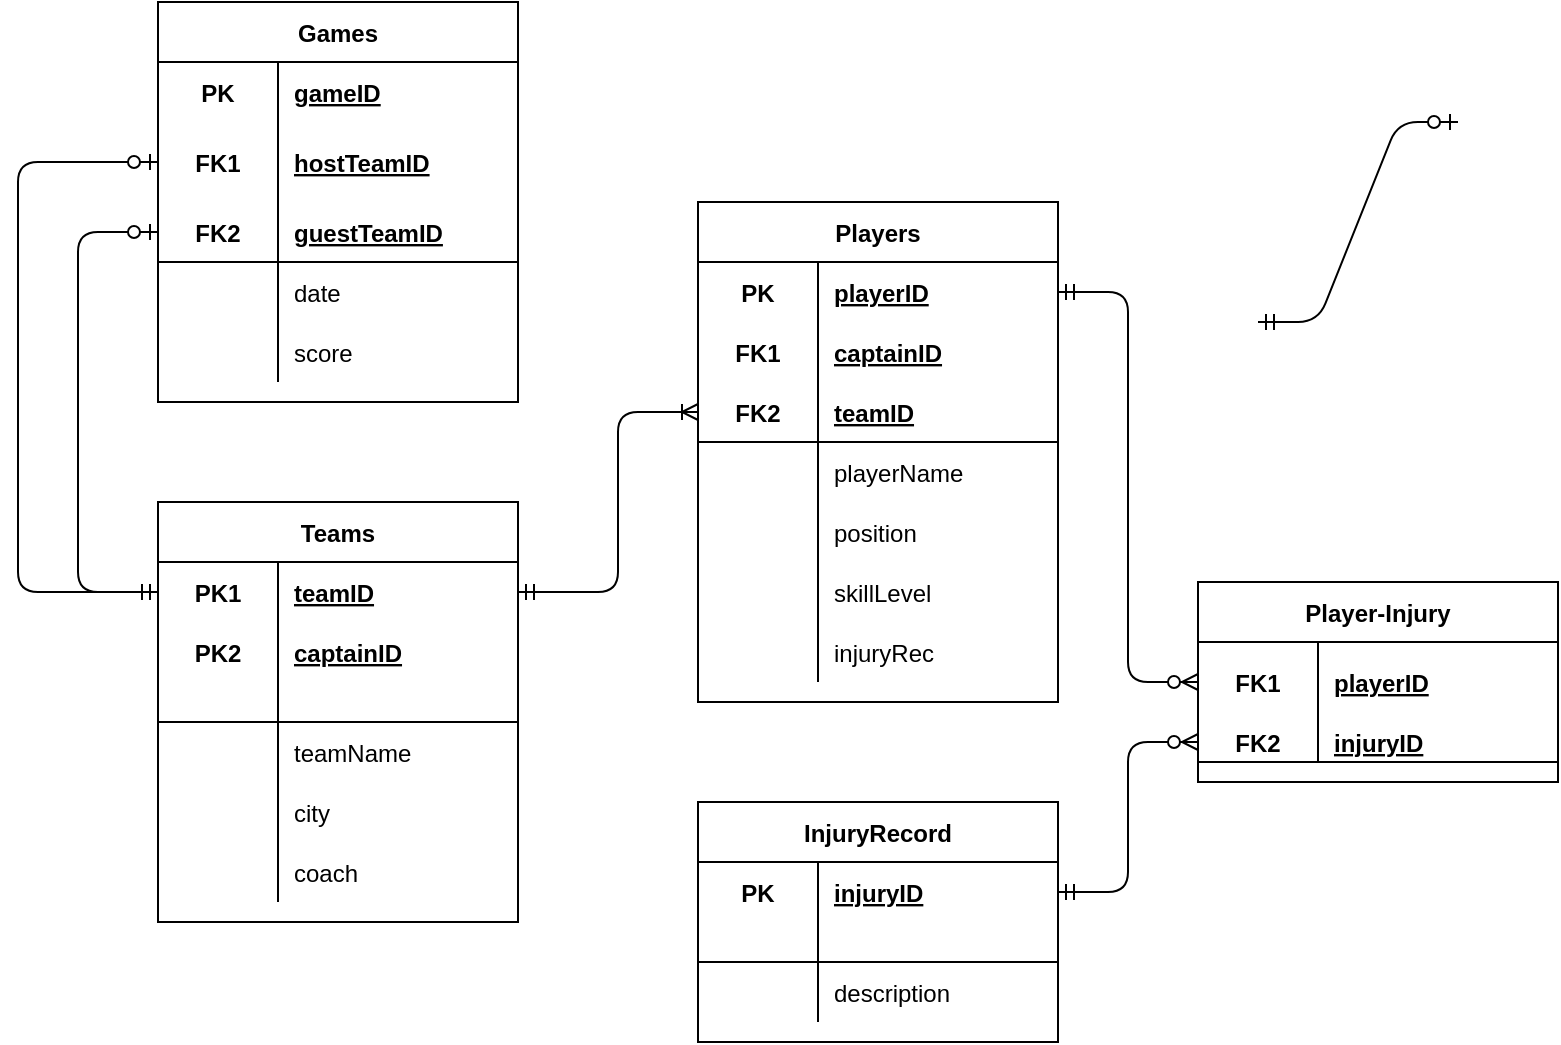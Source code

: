 <mxfile version="13.5.1" type="device"><diagram id="R2lEEEUBdFMjLlhIrx00" name="Page-1"><mxGraphModel dx="838" dy="480" grid="1" gridSize="10" guides="1" tooltips="1" connect="1" arrows="1" fold="1" page="1" pageScale="1" pageWidth="850" pageHeight="1100" math="0" shadow="0" extFonts="Permanent Marker^https://fonts.googleapis.com/css?family=Permanent+Marker"><root><mxCell id="0"/><mxCell id="1" parent="0"/><mxCell id="avNQmjKHIyaDAn_4l4lE-67" value="Games" style="shape=table;startSize=30;container=1;collapsible=1;childLayout=tableLayout;fixedRows=1;rowLines=0;fontStyle=1;align=center;resizeLast=1;" parent="1" vertex="1"><mxGeometry x="120" y="140" width="180" height="200" as="geometry"/></mxCell><mxCell id="avNQmjKHIyaDAn_4l4lE-68" value="" style="shape=partialRectangle;collapsible=0;dropTarget=0;pointerEvents=0;fillColor=none;top=0;left=0;bottom=0;right=0;points=[[0,0.5],[1,0.5]];portConstraint=eastwest;" parent="avNQmjKHIyaDAn_4l4lE-67" vertex="1"><mxGeometry y="30" width="180" height="30" as="geometry"/></mxCell><mxCell id="avNQmjKHIyaDAn_4l4lE-69" value="PK" style="shape=partialRectangle;connectable=0;fillColor=none;top=0;left=0;bottom=0;right=0;fontStyle=1;overflow=hidden;" parent="avNQmjKHIyaDAn_4l4lE-68" vertex="1"><mxGeometry width="60" height="30" as="geometry"/></mxCell><mxCell id="avNQmjKHIyaDAn_4l4lE-70" value="gameID" style="shape=partialRectangle;connectable=0;fillColor=none;top=0;left=0;bottom=0;right=0;align=left;spacingLeft=6;fontStyle=5;overflow=hidden;" parent="avNQmjKHIyaDAn_4l4lE-68" vertex="1"><mxGeometry x="60" width="120" height="30" as="geometry"/></mxCell><mxCell id="avNQmjKHIyaDAn_4l4lE-89" style="shape=partialRectangle;collapsible=0;dropTarget=0;pointerEvents=0;fillColor=none;top=0;left=0;bottom=0;right=0;points=[[0,0.5],[1,0.5]];portConstraint=eastwest;" parent="avNQmjKHIyaDAn_4l4lE-67" vertex="1"><mxGeometry y="60" width="180" height="40" as="geometry"/></mxCell><mxCell id="avNQmjKHIyaDAn_4l4lE-90" value="FK1" style="shape=partialRectangle;connectable=0;fillColor=none;top=0;left=0;bottom=0;right=0;fontStyle=1;overflow=hidden;" parent="avNQmjKHIyaDAn_4l4lE-89" vertex="1"><mxGeometry width="60" height="40" as="geometry"/></mxCell><mxCell id="avNQmjKHIyaDAn_4l4lE-91" value="hostTeamID" style="shape=partialRectangle;connectable=0;fillColor=none;top=0;left=0;bottom=0;right=0;align=left;spacingLeft=6;fontStyle=5;overflow=hidden;" parent="avNQmjKHIyaDAn_4l4lE-89" vertex="1"><mxGeometry x="60" width="120" height="40" as="geometry"/></mxCell><mxCell id="avNQmjKHIyaDAn_4l4lE-71" value="" style="shape=partialRectangle;collapsible=0;dropTarget=0;pointerEvents=0;fillColor=none;top=0;left=0;bottom=1;right=0;points=[[0,0.5],[1,0.5]];portConstraint=eastwest;" parent="avNQmjKHIyaDAn_4l4lE-67" vertex="1"><mxGeometry y="100" width="180" height="30" as="geometry"/></mxCell><mxCell id="avNQmjKHIyaDAn_4l4lE-72" value="FK2" style="shape=partialRectangle;connectable=0;fillColor=none;top=0;left=0;bottom=0;right=0;fontStyle=1;overflow=hidden;" parent="avNQmjKHIyaDAn_4l4lE-71" vertex="1"><mxGeometry width="60" height="30" as="geometry"/></mxCell><mxCell id="avNQmjKHIyaDAn_4l4lE-73" value="guestTeamID" style="shape=partialRectangle;connectable=0;fillColor=none;top=0;left=0;bottom=0;right=0;align=left;spacingLeft=6;fontStyle=5;overflow=hidden;" parent="avNQmjKHIyaDAn_4l4lE-71" vertex="1"><mxGeometry x="60" width="120" height="30" as="geometry"/></mxCell><mxCell id="avNQmjKHIyaDAn_4l4lE-74" value="" style="shape=partialRectangle;collapsible=0;dropTarget=0;pointerEvents=0;fillColor=none;top=0;left=0;bottom=0;right=0;points=[[0,0.5],[1,0.5]];portConstraint=eastwest;" parent="avNQmjKHIyaDAn_4l4lE-67" vertex="1"><mxGeometry y="130" width="180" height="30" as="geometry"/></mxCell><mxCell id="avNQmjKHIyaDAn_4l4lE-75" value="" style="shape=partialRectangle;connectable=0;fillColor=none;top=0;left=0;bottom=0;right=0;editable=1;overflow=hidden;" parent="avNQmjKHIyaDAn_4l4lE-74" vertex="1"><mxGeometry width="60" height="30" as="geometry"/></mxCell><mxCell id="avNQmjKHIyaDAn_4l4lE-76" value="date" style="shape=partialRectangle;connectable=0;fillColor=none;top=0;left=0;bottom=0;right=0;align=left;spacingLeft=6;overflow=hidden;" parent="avNQmjKHIyaDAn_4l4lE-74" vertex="1"><mxGeometry x="60" width="120" height="30" as="geometry"/></mxCell><mxCell id="avNQmjKHIyaDAn_4l4lE-103" style="shape=partialRectangle;collapsible=0;dropTarget=0;pointerEvents=0;fillColor=none;top=0;left=0;bottom=0;right=0;points=[[0,0.5],[1,0.5]];portConstraint=eastwest;" parent="avNQmjKHIyaDAn_4l4lE-67" vertex="1"><mxGeometry y="160" width="180" height="30" as="geometry"/></mxCell><mxCell id="avNQmjKHIyaDAn_4l4lE-104" style="shape=partialRectangle;connectable=0;fillColor=none;top=0;left=0;bottom=0;right=0;editable=1;overflow=hidden;" parent="avNQmjKHIyaDAn_4l4lE-103" vertex="1"><mxGeometry width="60" height="30" as="geometry"/></mxCell><mxCell id="avNQmjKHIyaDAn_4l4lE-105" value="score" style="shape=partialRectangle;connectable=0;fillColor=none;top=0;left=0;bottom=0;right=0;align=left;spacingLeft=6;overflow=hidden;" parent="avNQmjKHIyaDAn_4l4lE-103" vertex="1"><mxGeometry x="60" width="120" height="30" as="geometry"/></mxCell><mxCell id="avNQmjKHIyaDAn_4l4lE-1" value="Teams" style="shape=table;startSize=30;container=1;collapsible=1;childLayout=tableLayout;fixedRows=1;rowLines=0;fontStyle=1;align=center;resizeLast=1;" parent="1" vertex="1"><mxGeometry x="120" y="390" width="180" height="210" as="geometry"/></mxCell><mxCell id="avNQmjKHIyaDAn_4l4lE-2" value="" style="shape=partialRectangle;collapsible=0;dropTarget=0;pointerEvents=0;fillColor=none;top=0;left=0;bottom=0;right=0;points=[[0,0.5],[1,0.5]];portConstraint=eastwest;" parent="avNQmjKHIyaDAn_4l4lE-1" vertex="1"><mxGeometry y="30" width="180" height="30" as="geometry"/></mxCell><mxCell id="avNQmjKHIyaDAn_4l4lE-3" value="PK1" style="shape=partialRectangle;connectable=0;fillColor=none;top=0;left=0;bottom=0;right=0;fontStyle=1;overflow=hidden;" parent="avNQmjKHIyaDAn_4l4lE-2" vertex="1"><mxGeometry width="60" height="30" as="geometry"/></mxCell><mxCell id="avNQmjKHIyaDAn_4l4lE-4" value="teamID" style="shape=partialRectangle;connectable=0;fillColor=none;top=0;left=0;bottom=0;right=0;align=left;spacingLeft=6;fontStyle=5;overflow=hidden;" parent="avNQmjKHIyaDAn_4l4lE-2" vertex="1"><mxGeometry x="60" width="120" height="30" as="geometry"/></mxCell><mxCell id="qwlhuE3BWpVmf_BMFJ3l-38" style="shape=partialRectangle;collapsible=0;dropTarget=0;pointerEvents=0;fillColor=none;top=0;left=0;bottom=0;right=0;points=[[0,0.5],[1,0.5]];portConstraint=eastwest;" vertex="1" parent="avNQmjKHIyaDAn_4l4lE-1"><mxGeometry y="60" width="180" height="30" as="geometry"/></mxCell><mxCell id="qwlhuE3BWpVmf_BMFJ3l-39" value="PK2" style="shape=partialRectangle;connectable=0;fillColor=none;top=0;left=0;bottom=0;right=0;fontStyle=1;overflow=hidden;" vertex="1" parent="qwlhuE3BWpVmf_BMFJ3l-38"><mxGeometry width="60" height="30" as="geometry"/></mxCell><mxCell id="qwlhuE3BWpVmf_BMFJ3l-40" value="captainID" style="shape=partialRectangle;connectable=0;fillColor=none;top=0;left=0;bottom=0;right=0;align=left;spacingLeft=6;fontStyle=5;overflow=hidden;" vertex="1" parent="qwlhuE3BWpVmf_BMFJ3l-38"><mxGeometry x="60" width="120" height="30" as="geometry"/></mxCell><mxCell id="avNQmjKHIyaDAn_4l4lE-5" value="" style="shape=partialRectangle;collapsible=0;dropTarget=0;pointerEvents=0;fillColor=none;top=0;left=0;bottom=1;right=0;points=[[0,0.5],[1,0.5]];portConstraint=eastwest;" parent="avNQmjKHIyaDAn_4l4lE-1" vertex="1"><mxGeometry y="90" width="180" height="20" as="geometry"/></mxCell><mxCell id="avNQmjKHIyaDAn_4l4lE-6" value="" style="shape=partialRectangle;connectable=0;fillColor=none;top=0;left=0;bottom=0;right=0;fontStyle=1;overflow=hidden;" parent="avNQmjKHIyaDAn_4l4lE-5" vertex="1"><mxGeometry width="60" height="20" as="geometry"/></mxCell><mxCell id="avNQmjKHIyaDAn_4l4lE-7" value="" style="shape=partialRectangle;connectable=0;fillColor=none;top=0;left=0;bottom=0;right=0;align=left;spacingLeft=6;fontStyle=5;overflow=hidden;" parent="avNQmjKHIyaDAn_4l4lE-5" vertex="1"><mxGeometry x="60" width="120" height="20" as="geometry"/></mxCell><mxCell id="avNQmjKHIyaDAn_4l4lE-8" value="" style="shape=partialRectangle;collapsible=0;dropTarget=0;pointerEvents=0;fillColor=none;top=0;left=0;bottom=0;right=0;points=[[0,0.5],[1,0.5]];portConstraint=eastwest;" parent="avNQmjKHIyaDAn_4l4lE-1" vertex="1"><mxGeometry y="110" width="180" height="30" as="geometry"/></mxCell><mxCell id="avNQmjKHIyaDAn_4l4lE-9" value="" style="shape=partialRectangle;connectable=0;fillColor=none;top=0;left=0;bottom=0;right=0;editable=1;overflow=hidden;" parent="avNQmjKHIyaDAn_4l4lE-8" vertex="1"><mxGeometry width="60" height="30" as="geometry"/></mxCell><mxCell id="avNQmjKHIyaDAn_4l4lE-10" value="teamName" style="shape=partialRectangle;connectable=0;fillColor=none;top=0;left=0;bottom=0;right=0;align=left;spacingLeft=6;overflow=hidden;" parent="avNQmjKHIyaDAn_4l4lE-8" vertex="1"><mxGeometry x="60" width="120" height="30" as="geometry"/></mxCell><mxCell id="avNQmjKHIyaDAn_4l4lE-33" style="shape=partialRectangle;collapsible=0;dropTarget=0;pointerEvents=0;fillColor=none;top=0;left=0;bottom=0;right=0;points=[[0,0.5],[1,0.5]];portConstraint=eastwest;" parent="avNQmjKHIyaDAn_4l4lE-1" vertex="1"><mxGeometry y="140" width="180" height="30" as="geometry"/></mxCell><mxCell id="avNQmjKHIyaDAn_4l4lE-34" style="shape=partialRectangle;connectable=0;fillColor=none;top=0;left=0;bottom=0;right=0;editable=1;overflow=hidden;" parent="avNQmjKHIyaDAn_4l4lE-33" vertex="1"><mxGeometry width="60" height="30" as="geometry"/></mxCell><mxCell id="avNQmjKHIyaDAn_4l4lE-35" value="city" style="shape=partialRectangle;connectable=0;fillColor=none;top=0;left=0;bottom=0;right=0;align=left;spacingLeft=6;overflow=hidden;" parent="avNQmjKHIyaDAn_4l4lE-33" vertex="1"><mxGeometry x="60" width="120" height="30" as="geometry"/></mxCell><mxCell id="avNQmjKHIyaDAn_4l4lE-30" style="shape=partialRectangle;collapsible=0;dropTarget=0;pointerEvents=0;fillColor=none;top=0;left=0;bottom=0;right=0;points=[[0,0.5],[1,0.5]];portConstraint=eastwest;" parent="avNQmjKHIyaDAn_4l4lE-1" vertex="1"><mxGeometry y="170" width="180" height="30" as="geometry"/></mxCell><mxCell id="avNQmjKHIyaDAn_4l4lE-31" style="shape=partialRectangle;connectable=0;fillColor=none;top=0;left=0;bottom=0;right=0;editable=1;overflow=hidden;" parent="avNQmjKHIyaDAn_4l4lE-30" vertex="1"><mxGeometry width="60" height="30" as="geometry"/></mxCell><mxCell id="avNQmjKHIyaDAn_4l4lE-32" value="coach" style="shape=partialRectangle;connectable=0;fillColor=none;top=0;left=0;bottom=0;right=0;align=left;spacingLeft=6;overflow=hidden;" parent="avNQmjKHIyaDAn_4l4lE-30" vertex="1"><mxGeometry x="60" width="120" height="30" as="geometry"/></mxCell><mxCell id="avNQmjKHIyaDAn_4l4lE-93" value="" style="edgeStyle=elbowEdgeStyle;fontSize=12;html=1;endArrow=ERoneToMany;startArrow=ERmandOne;entryX=0;entryY=0.5;entryDx=0;entryDy=0;exitX=1;exitY=0.5;exitDx=0;exitDy=0;" parent="1" source="avNQmjKHIyaDAn_4l4lE-2" target="avNQmjKHIyaDAn_4l4lE-18" edge="1"><mxGeometry width="100" height="100" relative="1" as="geometry"><mxPoint x="420" y="420" as="sourcePoint"/><mxPoint x="80" y="520" as="targetPoint"/><Array as="points"><mxPoint x="350" y="380"/></Array></mxGeometry></mxCell><mxCell id="avNQmjKHIyaDAn_4l4lE-14" value="Players" style="shape=table;startSize=30;container=1;collapsible=1;childLayout=tableLayout;fixedRows=1;rowLines=0;fontStyle=1;align=center;resizeLast=1;" parent="1" vertex="1"><mxGeometry x="390" y="240" width="180" height="250" as="geometry"/></mxCell><mxCell id="avNQmjKHIyaDAn_4l4lE-15" value="" style="shape=partialRectangle;collapsible=0;dropTarget=0;pointerEvents=0;fillColor=none;top=0;left=0;bottom=0;right=0;points=[[0,0.5],[1,0.5]];portConstraint=eastwest;" parent="avNQmjKHIyaDAn_4l4lE-14" vertex="1"><mxGeometry y="30" width="180" height="30" as="geometry"/></mxCell><mxCell id="avNQmjKHIyaDAn_4l4lE-16" value="PK" style="shape=partialRectangle;connectable=0;fillColor=none;top=0;left=0;bottom=0;right=0;fontStyle=1;overflow=hidden;" parent="avNQmjKHIyaDAn_4l4lE-15" vertex="1"><mxGeometry width="60" height="30" as="geometry"/></mxCell><mxCell id="avNQmjKHIyaDAn_4l4lE-17" value="playerID" style="shape=partialRectangle;connectable=0;fillColor=none;top=0;left=0;bottom=0;right=0;align=left;spacingLeft=6;fontStyle=5;overflow=hidden;" parent="avNQmjKHIyaDAn_4l4lE-15" vertex="1"><mxGeometry x="60" width="120" height="30" as="geometry"/></mxCell><mxCell id="avNQmjKHIyaDAn_4l4lE-107" style="shape=partialRectangle;collapsible=0;dropTarget=0;pointerEvents=0;fillColor=none;top=0;left=0;bottom=0;right=0;points=[[0,0.5],[1,0.5]];portConstraint=eastwest;" parent="avNQmjKHIyaDAn_4l4lE-14" vertex="1"><mxGeometry y="60" width="180" height="30" as="geometry"/></mxCell><mxCell id="avNQmjKHIyaDAn_4l4lE-108" value="FK1" style="shape=partialRectangle;connectable=0;fillColor=none;top=0;left=0;bottom=0;right=0;fontStyle=1;overflow=hidden;" parent="avNQmjKHIyaDAn_4l4lE-107" vertex="1"><mxGeometry width="60" height="30" as="geometry"/></mxCell><mxCell id="avNQmjKHIyaDAn_4l4lE-109" value="captainID" style="shape=partialRectangle;connectable=0;fillColor=none;top=0;left=0;bottom=0;right=0;align=left;spacingLeft=6;fontStyle=5;overflow=hidden;" parent="avNQmjKHIyaDAn_4l4lE-107" vertex="1"><mxGeometry x="60" width="120" height="30" as="geometry"/></mxCell><mxCell id="avNQmjKHIyaDAn_4l4lE-18" value="" style="shape=partialRectangle;collapsible=0;dropTarget=0;pointerEvents=0;fillColor=none;top=0;left=0;bottom=1;right=0;points=[[0,0.5],[1,0.5]];portConstraint=eastwest;" parent="avNQmjKHIyaDAn_4l4lE-14" vertex="1"><mxGeometry y="90" width="180" height="30" as="geometry"/></mxCell><mxCell id="avNQmjKHIyaDAn_4l4lE-19" value="FK2" style="shape=partialRectangle;connectable=0;fillColor=none;top=0;left=0;bottom=0;right=0;fontStyle=1;overflow=hidden;" parent="avNQmjKHIyaDAn_4l4lE-18" vertex="1"><mxGeometry width="60" height="30" as="geometry"/></mxCell><mxCell id="avNQmjKHIyaDAn_4l4lE-20" value="teamID" style="shape=partialRectangle;connectable=0;fillColor=none;top=0;left=0;bottom=0;right=0;align=left;spacingLeft=6;fontStyle=5;overflow=hidden;" parent="avNQmjKHIyaDAn_4l4lE-18" vertex="1"><mxGeometry x="60" width="120" height="30" as="geometry"/></mxCell><mxCell id="avNQmjKHIyaDAn_4l4lE-21" value="" style="shape=partialRectangle;collapsible=0;dropTarget=0;pointerEvents=0;fillColor=none;top=0;left=0;bottom=0;right=0;points=[[0,0.5],[1,0.5]];portConstraint=eastwest;" parent="avNQmjKHIyaDAn_4l4lE-14" vertex="1"><mxGeometry y="120" width="180" height="30" as="geometry"/></mxCell><mxCell id="avNQmjKHIyaDAn_4l4lE-22" value="" style="shape=partialRectangle;connectable=0;fillColor=none;top=0;left=0;bottom=0;right=0;editable=1;overflow=hidden;" parent="avNQmjKHIyaDAn_4l4lE-21" vertex="1"><mxGeometry width="60" height="30" as="geometry"/></mxCell><mxCell id="avNQmjKHIyaDAn_4l4lE-23" value="playerName" style="shape=partialRectangle;connectable=0;fillColor=none;top=0;left=0;bottom=0;right=0;align=left;spacingLeft=6;overflow=hidden;" parent="avNQmjKHIyaDAn_4l4lE-21" vertex="1"><mxGeometry x="60" width="120" height="30" as="geometry"/></mxCell><mxCell id="avNQmjKHIyaDAn_4l4lE-45" style="shape=partialRectangle;collapsible=0;dropTarget=0;pointerEvents=0;fillColor=none;top=0;left=0;bottom=0;right=0;points=[[0,0.5],[1,0.5]];portConstraint=eastwest;" parent="avNQmjKHIyaDAn_4l4lE-14" vertex="1"><mxGeometry y="150" width="180" height="30" as="geometry"/></mxCell><mxCell id="avNQmjKHIyaDAn_4l4lE-46" style="shape=partialRectangle;connectable=0;fillColor=none;top=0;left=0;bottom=0;right=0;editable=1;overflow=hidden;" parent="avNQmjKHIyaDAn_4l4lE-45" vertex="1"><mxGeometry width="60" height="30" as="geometry"/></mxCell><mxCell id="avNQmjKHIyaDAn_4l4lE-47" value="position" style="shape=partialRectangle;connectable=0;fillColor=none;top=0;left=0;bottom=0;right=0;align=left;spacingLeft=6;overflow=hidden;" parent="avNQmjKHIyaDAn_4l4lE-45" vertex="1"><mxGeometry x="60" width="120" height="30" as="geometry"/></mxCell><mxCell id="avNQmjKHIyaDAn_4l4lE-42" style="shape=partialRectangle;collapsible=0;dropTarget=0;pointerEvents=0;fillColor=none;top=0;left=0;bottom=0;right=0;points=[[0,0.5],[1,0.5]];portConstraint=eastwest;" parent="avNQmjKHIyaDAn_4l4lE-14" vertex="1"><mxGeometry y="180" width="180" height="30" as="geometry"/></mxCell><mxCell id="avNQmjKHIyaDAn_4l4lE-43" style="shape=partialRectangle;connectable=0;fillColor=none;top=0;left=0;bottom=0;right=0;editable=1;overflow=hidden;" parent="avNQmjKHIyaDAn_4l4lE-42" vertex="1"><mxGeometry width="60" height="30" as="geometry"/></mxCell><mxCell id="avNQmjKHIyaDAn_4l4lE-44" value="skillLevel" style="shape=partialRectangle;connectable=0;fillColor=none;top=0;left=0;bottom=0;right=0;align=left;spacingLeft=6;overflow=hidden;" parent="avNQmjKHIyaDAn_4l4lE-42" vertex="1"><mxGeometry x="60" width="120" height="30" as="geometry"/></mxCell><mxCell id="avNQmjKHIyaDAn_4l4lE-24" value="" style="shape=partialRectangle;collapsible=0;dropTarget=0;pointerEvents=0;fillColor=none;top=0;left=0;bottom=0;right=0;points=[[0,0.5],[1,0.5]];portConstraint=eastwest;" parent="avNQmjKHIyaDAn_4l4lE-14" vertex="1"><mxGeometry y="210" width="180" height="30" as="geometry"/></mxCell><mxCell id="avNQmjKHIyaDAn_4l4lE-25" value="" style="shape=partialRectangle;connectable=0;fillColor=none;top=0;left=0;bottom=0;right=0;editable=1;overflow=hidden;" parent="avNQmjKHIyaDAn_4l4lE-24" vertex="1"><mxGeometry width="60" height="30" as="geometry"/></mxCell><mxCell id="avNQmjKHIyaDAn_4l4lE-26" value="injuryRec" style="shape=partialRectangle;connectable=0;fillColor=none;top=0;left=0;bottom=0;right=0;align=left;spacingLeft=6;overflow=hidden;" parent="avNQmjKHIyaDAn_4l4lE-24" vertex="1"><mxGeometry x="60" width="120" height="30" as="geometry"/></mxCell><mxCell id="avNQmjKHIyaDAn_4l4lE-100" style="edgeStyle=elbowEdgeStyle;rounded=0;orthogonalLoop=1;jettySize=auto;html=1;" parent="1" source="avNQmjKHIyaDAn_4l4lE-2" edge="1"><mxGeometry relative="1" as="geometry"><mxPoint x="120" y="435" as="targetPoint"/></mxGeometry></mxCell><mxCell id="avNQmjKHIyaDAn_4l4lE-102" value="" style="edgeStyle=elbowEdgeStyle;fontSize=12;html=1;endArrow=ERzeroToOne;startArrow=ERmandOne;exitX=0;exitY=0.5;exitDx=0;exitDy=0;" parent="1" source="avNQmjKHIyaDAn_4l4lE-2" edge="1"><mxGeometry width="100" height="100" relative="1" as="geometry"><mxPoint x="20" y="320" as="sourcePoint"/><mxPoint x="120" y="220" as="targetPoint"/><Array as="points"><mxPoint x="50" y="310"/></Array></mxGeometry></mxCell><mxCell id="avNQmjKHIyaDAn_4l4lE-106" value="" style="edgeStyle=elbowEdgeStyle;fontSize=12;html=1;endArrow=ERzeroToOne;startArrow=ERmandOne;exitX=0;exitY=0.5;exitDx=0;exitDy=0;entryX=0;entryY=0.5;entryDx=0;entryDy=0;" parent="1" source="avNQmjKHIyaDAn_4l4lE-2" target="avNQmjKHIyaDAn_4l4lE-71" edge="1"><mxGeometry width="100" height="100" relative="1" as="geometry"><mxPoint x="110" y="510" as="sourcePoint"/><mxPoint x="110" y="295" as="targetPoint"/><Array as="points"><mxPoint x="80" y="370"/></Array></mxGeometry></mxCell><mxCell id="qwlhuE3BWpVmf_BMFJ3l-1" value="InjuryRecord" style="shape=table;startSize=30;container=1;collapsible=1;childLayout=tableLayout;fixedRows=1;rowLines=0;fontStyle=1;align=center;resizeLast=1;" vertex="1" parent="1"><mxGeometry x="390" y="540" width="180" height="120" as="geometry"/></mxCell><mxCell id="qwlhuE3BWpVmf_BMFJ3l-2" value="" style="shape=partialRectangle;collapsible=0;dropTarget=0;pointerEvents=0;fillColor=none;top=0;left=0;bottom=0;right=0;points=[[0,0.5],[1,0.5]];portConstraint=eastwest;" vertex="1" parent="qwlhuE3BWpVmf_BMFJ3l-1"><mxGeometry y="30" width="180" height="30" as="geometry"/></mxCell><mxCell id="qwlhuE3BWpVmf_BMFJ3l-3" value="PK" style="shape=partialRectangle;connectable=0;fillColor=none;top=0;left=0;bottom=0;right=0;fontStyle=1;overflow=hidden;" vertex="1" parent="qwlhuE3BWpVmf_BMFJ3l-2"><mxGeometry width="60" height="30" as="geometry"/></mxCell><mxCell id="qwlhuE3BWpVmf_BMFJ3l-4" value="injuryID" style="shape=partialRectangle;connectable=0;fillColor=none;top=0;left=0;bottom=0;right=0;align=left;spacingLeft=6;fontStyle=5;overflow=hidden;" vertex="1" parent="qwlhuE3BWpVmf_BMFJ3l-2"><mxGeometry x="60" width="120" height="30" as="geometry"/></mxCell><mxCell id="qwlhuE3BWpVmf_BMFJ3l-8" value="" style="shape=partialRectangle;collapsible=0;dropTarget=0;pointerEvents=0;fillColor=none;top=0;left=0;bottom=1;right=0;points=[[0,0.5],[1,0.5]];portConstraint=eastwest;" vertex="1" parent="qwlhuE3BWpVmf_BMFJ3l-1"><mxGeometry y="60" width="180" height="20" as="geometry"/></mxCell><mxCell id="qwlhuE3BWpVmf_BMFJ3l-9" value="" style="shape=partialRectangle;connectable=0;fillColor=none;top=0;left=0;bottom=0;right=0;fontStyle=1;overflow=hidden;" vertex="1" parent="qwlhuE3BWpVmf_BMFJ3l-8"><mxGeometry width="60" height="20" as="geometry"/></mxCell><mxCell id="qwlhuE3BWpVmf_BMFJ3l-10" value="" style="shape=partialRectangle;connectable=0;fillColor=none;top=0;left=0;bottom=0;right=0;align=left;spacingLeft=6;fontStyle=5;overflow=hidden;" vertex="1" parent="qwlhuE3BWpVmf_BMFJ3l-8"><mxGeometry x="60" width="120" height="20" as="geometry"/></mxCell><mxCell id="qwlhuE3BWpVmf_BMFJ3l-11" value="" style="shape=partialRectangle;collapsible=0;dropTarget=0;pointerEvents=0;fillColor=none;top=0;left=0;bottom=0;right=0;points=[[0,0.5],[1,0.5]];portConstraint=eastwest;" vertex="1" parent="qwlhuE3BWpVmf_BMFJ3l-1"><mxGeometry y="80" width="180" height="30" as="geometry"/></mxCell><mxCell id="qwlhuE3BWpVmf_BMFJ3l-12" value="" style="shape=partialRectangle;connectable=0;fillColor=none;top=0;left=0;bottom=0;right=0;editable=1;overflow=hidden;" vertex="1" parent="qwlhuE3BWpVmf_BMFJ3l-11"><mxGeometry width="60" height="30" as="geometry"/></mxCell><mxCell id="qwlhuE3BWpVmf_BMFJ3l-13" value="description" style="shape=partialRectangle;connectable=0;fillColor=none;top=0;left=0;bottom=0;right=0;align=left;spacingLeft=6;overflow=hidden;" vertex="1" parent="qwlhuE3BWpVmf_BMFJ3l-11"><mxGeometry x="60" width="120" height="30" as="geometry"/></mxCell><mxCell id="qwlhuE3BWpVmf_BMFJ3l-23" value="Player-Injury" style="shape=table;startSize=30;container=1;collapsible=1;childLayout=tableLayout;fixedRows=1;rowLines=0;fontStyle=1;align=center;resizeLast=1;" vertex="1" parent="1"><mxGeometry x="640" y="430" width="180" height="100" as="geometry"/></mxCell><mxCell id="qwlhuE3BWpVmf_BMFJ3l-24" value="" style="shape=partialRectangle;collapsible=0;dropTarget=0;pointerEvents=0;fillColor=none;top=0;left=0;bottom=0;right=0;points=[[0,0.5],[1,0.5]];portConstraint=eastwest;" vertex="1" parent="qwlhuE3BWpVmf_BMFJ3l-23"><mxGeometry y="30" width="180" height="40" as="geometry"/></mxCell><mxCell id="qwlhuE3BWpVmf_BMFJ3l-25" value="FK1" style="shape=partialRectangle;connectable=0;fillColor=none;top=0;left=0;bottom=0;right=0;fontStyle=1;overflow=hidden;" vertex="1" parent="qwlhuE3BWpVmf_BMFJ3l-24"><mxGeometry width="60" height="40" as="geometry"/></mxCell><mxCell id="qwlhuE3BWpVmf_BMFJ3l-26" value="playerID" style="shape=partialRectangle;connectable=0;fillColor=none;top=0;left=0;bottom=0;right=0;align=left;spacingLeft=6;fontStyle=5;overflow=hidden;" vertex="1" parent="qwlhuE3BWpVmf_BMFJ3l-24"><mxGeometry x="60" width="120" height="40" as="geometry"/></mxCell><mxCell id="qwlhuE3BWpVmf_BMFJ3l-30" value="" style="shape=partialRectangle;collapsible=0;dropTarget=0;pointerEvents=0;fillColor=none;top=0;left=0;bottom=1;right=0;points=[[0,0.5],[1,0.5]];portConstraint=eastwest;" vertex="1" parent="qwlhuE3BWpVmf_BMFJ3l-23"><mxGeometry y="70" width="180" height="20" as="geometry"/></mxCell><mxCell id="qwlhuE3BWpVmf_BMFJ3l-31" value="FK2" style="shape=partialRectangle;connectable=0;fillColor=none;top=0;left=0;bottom=0;right=0;fontStyle=1;overflow=hidden;" vertex="1" parent="qwlhuE3BWpVmf_BMFJ3l-30"><mxGeometry width="60" height="20" as="geometry"/></mxCell><mxCell id="qwlhuE3BWpVmf_BMFJ3l-32" value="injuryID" style="shape=partialRectangle;connectable=0;fillColor=none;top=0;left=0;bottom=0;right=0;align=left;spacingLeft=6;fontStyle=5;overflow=hidden;" vertex="1" parent="qwlhuE3BWpVmf_BMFJ3l-30"><mxGeometry x="60" width="120" height="20" as="geometry"/></mxCell><mxCell id="qwlhuE3BWpVmf_BMFJ3l-36" value="" style="edgeStyle=elbowEdgeStyle;fontSize=12;html=1;endArrow=ERzeroToMany;startArrow=ERmandOne;exitX=1;exitY=0.5;exitDx=0;exitDy=0;entryX=0;entryY=0.5;entryDx=0;entryDy=0;" edge="1" parent="1" source="qwlhuE3BWpVmf_BMFJ3l-2" target="qwlhuE3BWpVmf_BMFJ3l-30"><mxGeometry width="100" height="100" relative="1" as="geometry"><mxPoint x="620" y="610" as="sourcePoint"/><mxPoint x="720" y="510" as="targetPoint"/></mxGeometry></mxCell><mxCell id="qwlhuE3BWpVmf_BMFJ3l-37" value="" style="edgeStyle=elbowEdgeStyle;fontSize=12;html=1;endArrow=ERzeroToMany;startArrow=ERmandOne;exitX=1;exitY=0.5;exitDx=0;exitDy=0;entryX=0;entryY=0.5;entryDx=0;entryDy=0;" edge="1" parent="1" source="avNQmjKHIyaDAn_4l4lE-15" target="qwlhuE3BWpVmf_BMFJ3l-24"><mxGeometry width="100" height="100" relative="1" as="geometry"><mxPoint x="650" y="280" as="sourcePoint"/><mxPoint x="720" y="210" as="targetPoint"/></mxGeometry></mxCell><mxCell id="qwlhuE3BWpVmf_BMFJ3l-41" value="" style="edgeStyle=entityRelationEdgeStyle;fontSize=12;html=1;endArrow=ERzeroToOne;startArrow=ERmandOne;" edge="1" parent="1"><mxGeometry width="100" height="100" relative="1" as="geometry"><mxPoint x="670" y="300" as="sourcePoint"/><mxPoint x="770" y="200" as="targetPoint"/></mxGeometry></mxCell></root></mxGraphModel></diagram></mxfile>